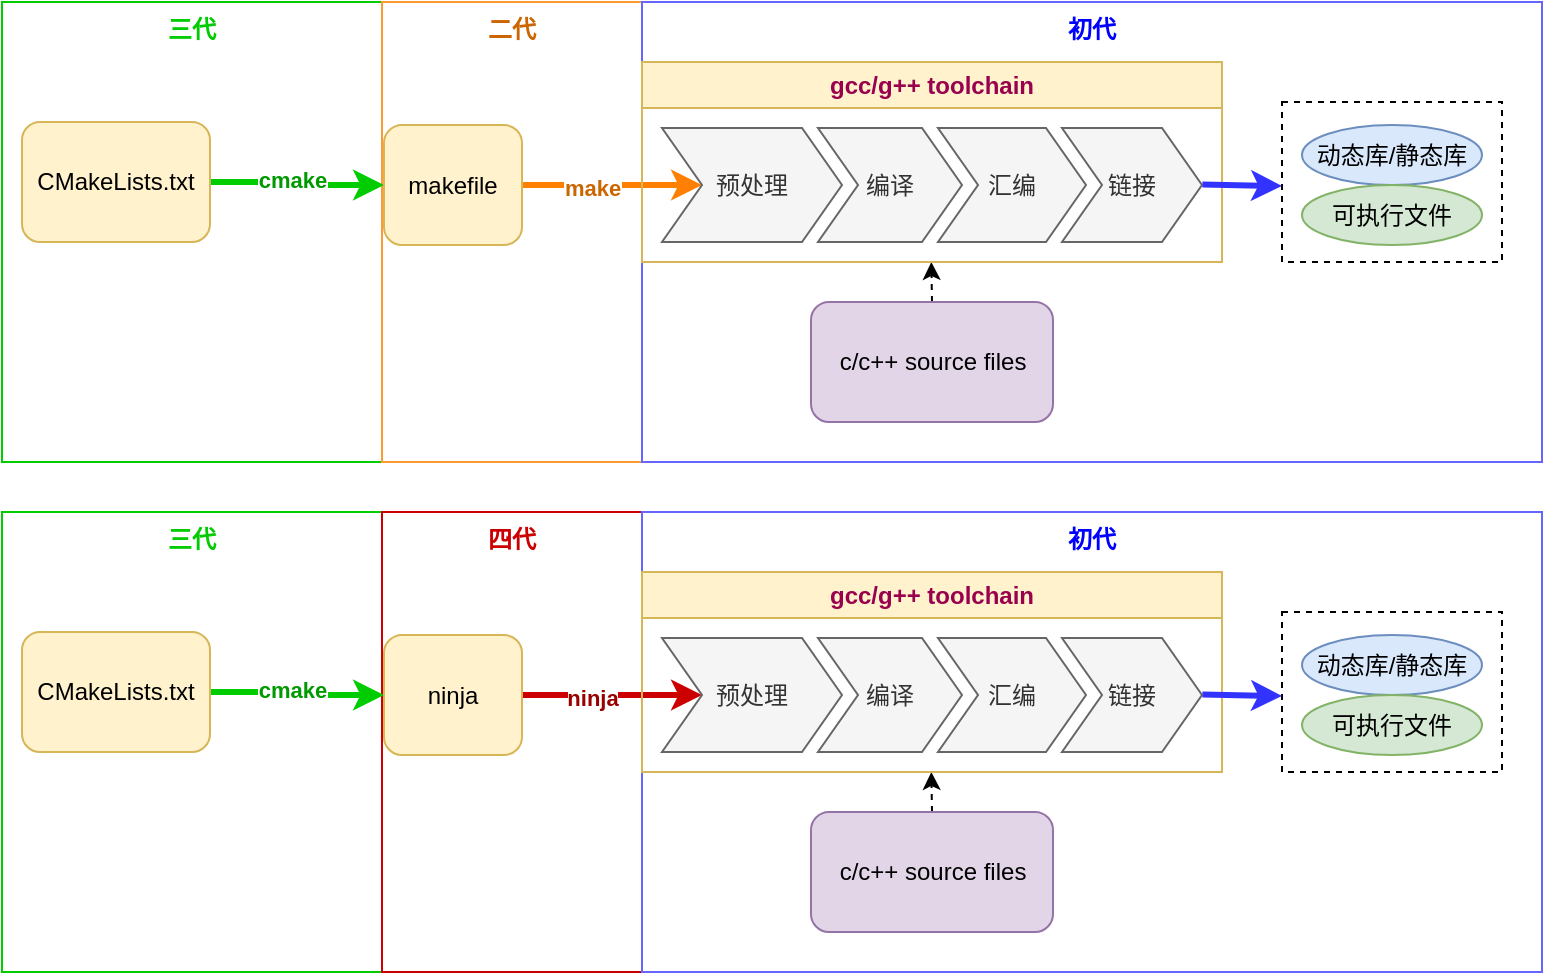 <mxfile version="22.1.16" type="github">
  <diagram name="第 1 页" id="wux_IqHQ8Wf4AbaftWKg">
    <mxGraphModel dx="1152" dy="684" grid="0" gridSize="10" guides="1" tooltips="1" connect="1" arrows="1" fold="1" page="0" pageScale="1" pageWidth="1169" pageHeight="827" math="0" shadow="0">
      <root>
        <mxCell id="0" />
        <mxCell id="1" parent="0" />
        <mxCell id="bOmouLmQHQ1E_hBL-qIi-51" value="三代" style="rounded=0;whiteSpace=wrap;html=1;strokeColor=#00CC00;verticalAlign=top;fontStyle=1;fontColor=#00CC00;" vertex="1" parent="1">
          <mxGeometry x="90" y="10" width="190" height="230" as="geometry" />
        </mxCell>
        <mxCell id="bOmouLmQHQ1E_hBL-qIi-50" value="二代" style="rounded=0;whiteSpace=wrap;html=1;strokeColor=#FF9933;verticalAlign=top;fontStyle=1;fontColor=#CC6600;" vertex="1" parent="1">
          <mxGeometry x="280" y="10" width="130" height="230" as="geometry" />
        </mxCell>
        <mxCell id="bOmouLmQHQ1E_hBL-qIi-49" value="初代" style="rounded=0;whiteSpace=wrap;html=1;strokeColor=#6666FF;verticalAlign=top;fontStyle=1;fontColor=#0000FF;" vertex="1" parent="1">
          <mxGeometry x="410" y="10" width="450" height="230" as="geometry" />
        </mxCell>
        <mxCell id="bOmouLmQHQ1E_hBL-qIi-45" value="" style="rounded=0;whiteSpace=wrap;html=1;dashed=1;fillColor=none;" vertex="1" parent="1">
          <mxGeometry x="730" y="60" width="110" height="80" as="geometry" />
        </mxCell>
        <mxCell id="bOmouLmQHQ1E_hBL-qIi-47" style="edgeStyle=orthogonalEdgeStyle;rounded=0;orthogonalLoop=1;jettySize=auto;html=1;exitX=0.5;exitY=0;exitDx=0;exitDy=0;dashed=1;" edge="1" parent="1" source="bOmouLmQHQ1E_hBL-qIi-1">
          <mxGeometry relative="1" as="geometry">
            <mxPoint x="554.667" y="140" as="targetPoint" />
          </mxGeometry>
        </mxCell>
        <mxCell id="bOmouLmQHQ1E_hBL-qIi-1" value="c/c++ source files" style="rounded=1;whiteSpace=wrap;html=1;fillColor=#e1d5e7;strokeColor=#9673a6;" vertex="1" parent="1">
          <mxGeometry x="494.5" y="160" width="121" height="60" as="geometry" />
        </mxCell>
        <mxCell id="bOmouLmQHQ1E_hBL-qIi-5" style="edgeStyle=orthogonalEdgeStyle;rounded=0;orthogonalLoop=1;jettySize=auto;html=1;exitX=1;exitY=0.5;exitDx=0;exitDy=0;strokeWidth=3;strokeColor=#00CC00;" edge="1" parent="1" source="bOmouLmQHQ1E_hBL-qIi-3" target="bOmouLmQHQ1E_hBL-qIi-4">
          <mxGeometry relative="1" as="geometry" />
        </mxCell>
        <mxCell id="bOmouLmQHQ1E_hBL-qIi-6" value="cmake" style="edgeLabel;html=1;align=center;verticalAlign=middle;resizable=0;points=[];fontStyle=1;fontColor=#009900;" vertex="1" connectable="0" parent="bOmouLmQHQ1E_hBL-qIi-5">
          <mxGeometry x="-0.086" y="1" relative="1" as="geometry">
            <mxPoint as="offset" />
          </mxGeometry>
        </mxCell>
        <mxCell id="bOmouLmQHQ1E_hBL-qIi-3" value="CMakeLists.txt" style="rounded=1;whiteSpace=wrap;html=1;fillColor=#fff2cc;strokeColor=#d6b656;" vertex="1" parent="1">
          <mxGeometry x="100" y="70" width="94" height="60" as="geometry" />
        </mxCell>
        <mxCell id="bOmouLmQHQ1E_hBL-qIi-8" style="edgeStyle=orthogonalEdgeStyle;rounded=0;orthogonalLoop=1;jettySize=auto;html=1;exitX=1;exitY=0.5;exitDx=0;exitDy=0;strokeWidth=3;strokeColor=#FF8000;" edge="1" parent="1" source="bOmouLmQHQ1E_hBL-qIi-4" target="bOmouLmQHQ1E_hBL-qIi-21">
          <mxGeometry relative="1" as="geometry">
            <mxPoint x="530" y="60" as="targetPoint" />
          </mxGeometry>
        </mxCell>
        <mxCell id="bOmouLmQHQ1E_hBL-qIi-30" value="make" style="edgeLabel;html=1;align=center;verticalAlign=middle;resizable=0;points=[];fontStyle=1;fontColor=#CC6600;" vertex="1" connectable="0" parent="bOmouLmQHQ1E_hBL-qIi-8">
          <mxGeometry x="-0.233" relative="1" as="geometry">
            <mxPoint y="1" as="offset" />
          </mxGeometry>
        </mxCell>
        <mxCell id="bOmouLmQHQ1E_hBL-qIi-4" value="makefile" style="rounded=1;whiteSpace=wrap;html=1;fillColor=#fff2cc;strokeColor=#d6b656;" vertex="1" parent="1">
          <mxGeometry x="281" y="71.5" width="69" height="60" as="geometry" />
        </mxCell>
        <mxCell id="bOmouLmQHQ1E_hBL-qIi-20" value="&lt;font color=&quot;#99004d&quot;&gt;gcc/g++ toolchain&lt;/font&gt;" style="swimlane;childLayout=stackLayout;horizontal=1;fillColor=#fff2cc;horizontalStack=1;resizeParent=1;resizeParentMax=0;resizeLast=0;collapsible=0;strokeColor=#d6b656;stackBorder=10;stackSpacing=-12;resizable=1;align=center;points=[];whiteSpace=wrap;html=1;" vertex="1" parent="1">
          <mxGeometry x="410" y="40" width="290" height="100" as="geometry" />
        </mxCell>
        <mxCell id="bOmouLmQHQ1E_hBL-qIi-21" value="预处理" style="shape=step;perimeter=stepPerimeter;fixedSize=1;points=[];whiteSpace=wrap;html=1;fillColor=#f5f5f5;fontColor=#333333;strokeColor=#666666;" vertex="1" parent="bOmouLmQHQ1E_hBL-qIi-20">
          <mxGeometry x="10" y="33" width="90" height="57" as="geometry" />
        </mxCell>
        <mxCell id="bOmouLmQHQ1E_hBL-qIi-22" value="编译" style="shape=step;perimeter=stepPerimeter;fixedSize=1;points=[];whiteSpace=wrap;html=1;fillColor=#f5f5f5;fontColor=#333333;strokeColor=#666666;" vertex="1" parent="bOmouLmQHQ1E_hBL-qIi-20">
          <mxGeometry x="88" y="33" width="72" height="57" as="geometry" />
        </mxCell>
        <mxCell id="bOmouLmQHQ1E_hBL-qIi-23" value="汇编" style="shape=step;perimeter=stepPerimeter;fixedSize=1;points=[];whiteSpace=wrap;html=1;fillColor=#f5f5f5;fontColor=#333333;strokeColor=#666666;" vertex="1" parent="bOmouLmQHQ1E_hBL-qIi-20">
          <mxGeometry x="148" y="33" width="74" height="57" as="geometry" />
        </mxCell>
        <mxCell id="bOmouLmQHQ1E_hBL-qIi-24" value="链接" style="shape=step;perimeter=stepPerimeter;fixedSize=1;points=[];whiteSpace=wrap;html=1;fillColor=#f5f5f5;fontColor=#333333;strokeColor=#666666;" vertex="1" parent="bOmouLmQHQ1E_hBL-qIi-20">
          <mxGeometry x="210" y="33" width="70" height="57" as="geometry" />
        </mxCell>
        <mxCell id="bOmouLmQHQ1E_hBL-qIi-41" value="" style="endArrow=classic;html=1;rounded=0;exitX=1.003;exitY=0.496;exitDx=0;exitDy=0;exitPerimeter=0;strokeWidth=3;strokeColor=#3333FF;" edge="1" parent="1" source="bOmouLmQHQ1E_hBL-qIi-24">
          <mxGeometry width="50" height="50" relative="1" as="geometry">
            <mxPoint x="720" y="130" as="sourcePoint" />
            <mxPoint x="730" y="102" as="targetPoint" />
          </mxGeometry>
        </mxCell>
        <mxCell id="bOmouLmQHQ1E_hBL-qIi-44" value="动态库/静态库" style="shape=ellipse;html=1;dashed=0;whiteSpace=wrap;perimeter=ellipsePerimeter;fillColor=#dae8fc;strokeColor=#6c8ebf;" vertex="1" parent="1">
          <mxGeometry x="740" y="71.5" width="90" height="30" as="geometry" />
        </mxCell>
        <mxCell id="bOmouLmQHQ1E_hBL-qIi-43" value="可执行文件" style="shape=ellipse;html=1;dashed=0;whiteSpace=wrap;perimeter=ellipsePerimeter;fillColor=#d5e8d4;strokeColor=#82b366;" vertex="1" parent="1">
          <mxGeometry x="740" y="101.5" width="90" height="30" as="geometry" />
        </mxCell>
        <mxCell id="bOmouLmQHQ1E_hBL-qIi-53" value="三代" style="rounded=0;whiteSpace=wrap;html=1;strokeColor=#00CC00;verticalAlign=top;fontStyle=1;fontColor=#00CC00;" vertex="1" parent="1">
          <mxGeometry x="90" y="265" width="190" height="230" as="geometry" />
        </mxCell>
        <mxCell id="bOmouLmQHQ1E_hBL-qIi-54" value="四代" style="rounded=0;whiteSpace=wrap;html=1;strokeColor=#CC0000;verticalAlign=top;fontStyle=1;fontColor=#CC0000;" vertex="1" parent="1">
          <mxGeometry x="280" y="265" width="130" height="230" as="geometry" />
        </mxCell>
        <mxCell id="bOmouLmQHQ1E_hBL-qIi-55" value="初代" style="rounded=0;whiteSpace=wrap;html=1;strokeColor=#6666FF;verticalAlign=top;fontStyle=1;fontColor=#0000FF;" vertex="1" parent="1">
          <mxGeometry x="410" y="265" width="450" height="230" as="geometry" />
        </mxCell>
        <mxCell id="bOmouLmQHQ1E_hBL-qIi-56" value="" style="rounded=0;whiteSpace=wrap;html=1;dashed=1;fillColor=none;" vertex="1" parent="1">
          <mxGeometry x="730" y="315" width="110" height="80" as="geometry" />
        </mxCell>
        <mxCell id="bOmouLmQHQ1E_hBL-qIi-57" style="edgeStyle=orthogonalEdgeStyle;rounded=0;orthogonalLoop=1;jettySize=auto;html=1;exitX=0.5;exitY=0;exitDx=0;exitDy=0;dashed=1;" edge="1" parent="1" source="bOmouLmQHQ1E_hBL-qIi-58">
          <mxGeometry relative="1" as="geometry">
            <mxPoint x="554.667" y="395" as="targetPoint" />
          </mxGeometry>
        </mxCell>
        <mxCell id="bOmouLmQHQ1E_hBL-qIi-58" value="c/c++ source files" style="rounded=1;whiteSpace=wrap;html=1;fillColor=#e1d5e7;strokeColor=#9673a6;" vertex="1" parent="1">
          <mxGeometry x="494.5" y="415" width="121" height="60" as="geometry" />
        </mxCell>
        <mxCell id="bOmouLmQHQ1E_hBL-qIi-59" style="edgeStyle=orthogonalEdgeStyle;rounded=0;orthogonalLoop=1;jettySize=auto;html=1;exitX=1;exitY=0.5;exitDx=0;exitDy=0;strokeWidth=3;strokeColor=#00CC00;" edge="1" parent="1" source="bOmouLmQHQ1E_hBL-qIi-61" target="bOmouLmQHQ1E_hBL-qIi-64">
          <mxGeometry relative="1" as="geometry" />
        </mxCell>
        <mxCell id="bOmouLmQHQ1E_hBL-qIi-60" value="cmake" style="edgeLabel;html=1;align=center;verticalAlign=middle;resizable=0;points=[];fontStyle=1;fontColor=#009900;" vertex="1" connectable="0" parent="bOmouLmQHQ1E_hBL-qIi-59">
          <mxGeometry x="-0.086" y="1" relative="1" as="geometry">
            <mxPoint as="offset" />
          </mxGeometry>
        </mxCell>
        <mxCell id="bOmouLmQHQ1E_hBL-qIi-61" value="CMakeLists.txt" style="rounded=1;whiteSpace=wrap;html=1;fillColor=#fff2cc;strokeColor=#d6b656;" vertex="1" parent="1">
          <mxGeometry x="100" y="325" width="94" height="60" as="geometry" />
        </mxCell>
        <mxCell id="bOmouLmQHQ1E_hBL-qIi-62" style="edgeStyle=orthogonalEdgeStyle;rounded=0;orthogonalLoop=1;jettySize=auto;html=1;exitX=1;exitY=0.5;exitDx=0;exitDy=0;strokeWidth=3;strokeColor=#CC0000;" edge="1" parent="1" source="bOmouLmQHQ1E_hBL-qIi-64" target="bOmouLmQHQ1E_hBL-qIi-66">
          <mxGeometry relative="1" as="geometry">
            <mxPoint x="530" y="315" as="targetPoint" />
          </mxGeometry>
        </mxCell>
        <mxCell id="bOmouLmQHQ1E_hBL-qIi-63" value="ninja" style="edgeLabel;html=1;align=center;verticalAlign=middle;resizable=0;points=[];fontStyle=1;fontColor=#990000;" vertex="1" connectable="0" parent="bOmouLmQHQ1E_hBL-qIi-62">
          <mxGeometry x="-0.233" relative="1" as="geometry">
            <mxPoint y="1" as="offset" />
          </mxGeometry>
        </mxCell>
        <mxCell id="bOmouLmQHQ1E_hBL-qIi-64" value="ninja" style="rounded=1;whiteSpace=wrap;html=1;fillColor=#fff2cc;strokeColor=#d6b656;" vertex="1" parent="1">
          <mxGeometry x="281" y="326.5" width="69" height="60" as="geometry" />
        </mxCell>
        <mxCell id="bOmouLmQHQ1E_hBL-qIi-65" value="&lt;font color=&quot;#99004d&quot;&gt;gcc/g++ toolchain&lt;/font&gt;" style="swimlane;childLayout=stackLayout;horizontal=1;fillColor=#fff2cc;horizontalStack=1;resizeParent=1;resizeParentMax=0;resizeLast=0;collapsible=0;strokeColor=#d6b656;stackBorder=10;stackSpacing=-12;resizable=1;align=center;points=[];whiteSpace=wrap;html=1;" vertex="1" parent="1">
          <mxGeometry x="410" y="295" width="290" height="100" as="geometry" />
        </mxCell>
        <mxCell id="bOmouLmQHQ1E_hBL-qIi-66" value="预处理" style="shape=step;perimeter=stepPerimeter;fixedSize=1;points=[];whiteSpace=wrap;html=1;fillColor=#f5f5f5;fontColor=#333333;strokeColor=#666666;" vertex="1" parent="bOmouLmQHQ1E_hBL-qIi-65">
          <mxGeometry x="10" y="33" width="90" height="57" as="geometry" />
        </mxCell>
        <mxCell id="bOmouLmQHQ1E_hBL-qIi-67" value="编译" style="shape=step;perimeter=stepPerimeter;fixedSize=1;points=[];whiteSpace=wrap;html=1;fillColor=#f5f5f5;fontColor=#333333;strokeColor=#666666;" vertex="1" parent="bOmouLmQHQ1E_hBL-qIi-65">
          <mxGeometry x="88" y="33" width="72" height="57" as="geometry" />
        </mxCell>
        <mxCell id="bOmouLmQHQ1E_hBL-qIi-68" value="汇编" style="shape=step;perimeter=stepPerimeter;fixedSize=1;points=[];whiteSpace=wrap;html=1;fillColor=#f5f5f5;fontColor=#333333;strokeColor=#666666;" vertex="1" parent="bOmouLmQHQ1E_hBL-qIi-65">
          <mxGeometry x="148" y="33" width="74" height="57" as="geometry" />
        </mxCell>
        <mxCell id="bOmouLmQHQ1E_hBL-qIi-69" value="链接" style="shape=step;perimeter=stepPerimeter;fixedSize=1;points=[];whiteSpace=wrap;html=1;fillColor=#f5f5f5;fontColor=#333333;strokeColor=#666666;" vertex="1" parent="bOmouLmQHQ1E_hBL-qIi-65">
          <mxGeometry x="210" y="33" width="70" height="57" as="geometry" />
        </mxCell>
        <mxCell id="bOmouLmQHQ1E_hBL-qIi-70" value="" style="endArrow=classic;html=1;rounded=0;exitX=1.003;exitY=0.496;exitDx=0;exitDy=0;exitPerimeter=0;strokeWidth=3;strokeColor=#3333FF;" edge="1" parent="1" source="bOmouLmQHQ1E_hBL-qIi-69">
          <mxGeometry width="50" height="50" relative="1" as="geometry">
            <mxPoint x="720" y="385" as="sourcePoint" />
            <mxPoint x="730" y="357" as="targetPoint" />
          </mxGeometry>
        </mxCell>
        <mxCell id="bOmouLmQHQ1E_hBL-qIi-71" value="动态库/静态库" style="shape=ellipse;html=1;dashed=0;whiteSpace=wrap;perimeter=ellipsePerimeter;fillColor=#dae8fc;strokeColor=#6c8ebf;" vertex="1" parent="1">
          <mxGeometry x="740" y="326.5" width="90" height="30" as="geometry" />
        </mxCell>
        <mxCell id="bOmouLmQHQ1E_hBL-qIi-72" value="可执行文件" style="shape=ellipse;html=1;dashed=0;whiteSpace=wrap;perimeter=ellipsePerimeter;fillColor=#d5e8d4;strokeColor=#82b366;" vertex="1" parent="1">
          <mxGeometry x="740" y="356.5" width="90" height="30" as="geometry" />
        </mxCell>
      </root>
    </mxGraphModel>
  </diagram>
</mxfile>
